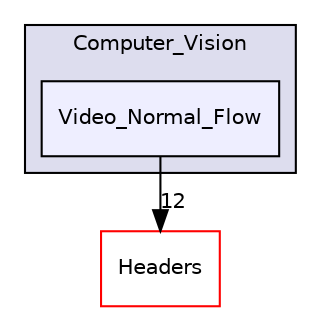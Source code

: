 digraph "Video_Normal_Flow" {
  compound=true
  node [ fontsize="10", fontname="Helvetica"];
  edge [ labelfontsize="10", labelfontname="Helvetica"];
  subgraph clusterdir_21b28993aa822acbd06c1c4b8b6cc9c8 {
    graph [ bgcolor="#ddddee", pencolor="black", label="Computer_Vision" fontname="Helvetica", fontsize="10", URL="dir_21b28993aa822acbd06c1c4b8b6cc9c8.html"]
  dir_83d76161f976c30941942fad85cc3dff [shape=box, label="Video_Normal_Flow", style="filled", fillcolor="#eeeeff", pencolor="black", URL="dir_83d76161f976c30941942fad85cc3dff.html"];
  }
  dir_3ed09e8ce6640af79318ee4a8db1ede0 [shape=box label="Headers" fillcolor="white" style="filled" color="red" URL="dir_3ed09e8ce6640af79318ee4a8db1ede0.html"];
  dir_83d76161f976c30941942fad85cc3dff->dir_3ed09e8ce6640af79318ee4a8db1ede0 [headlabel="12", labeldistance=1.5 headhref="dir_000072_000008.html"];
}

